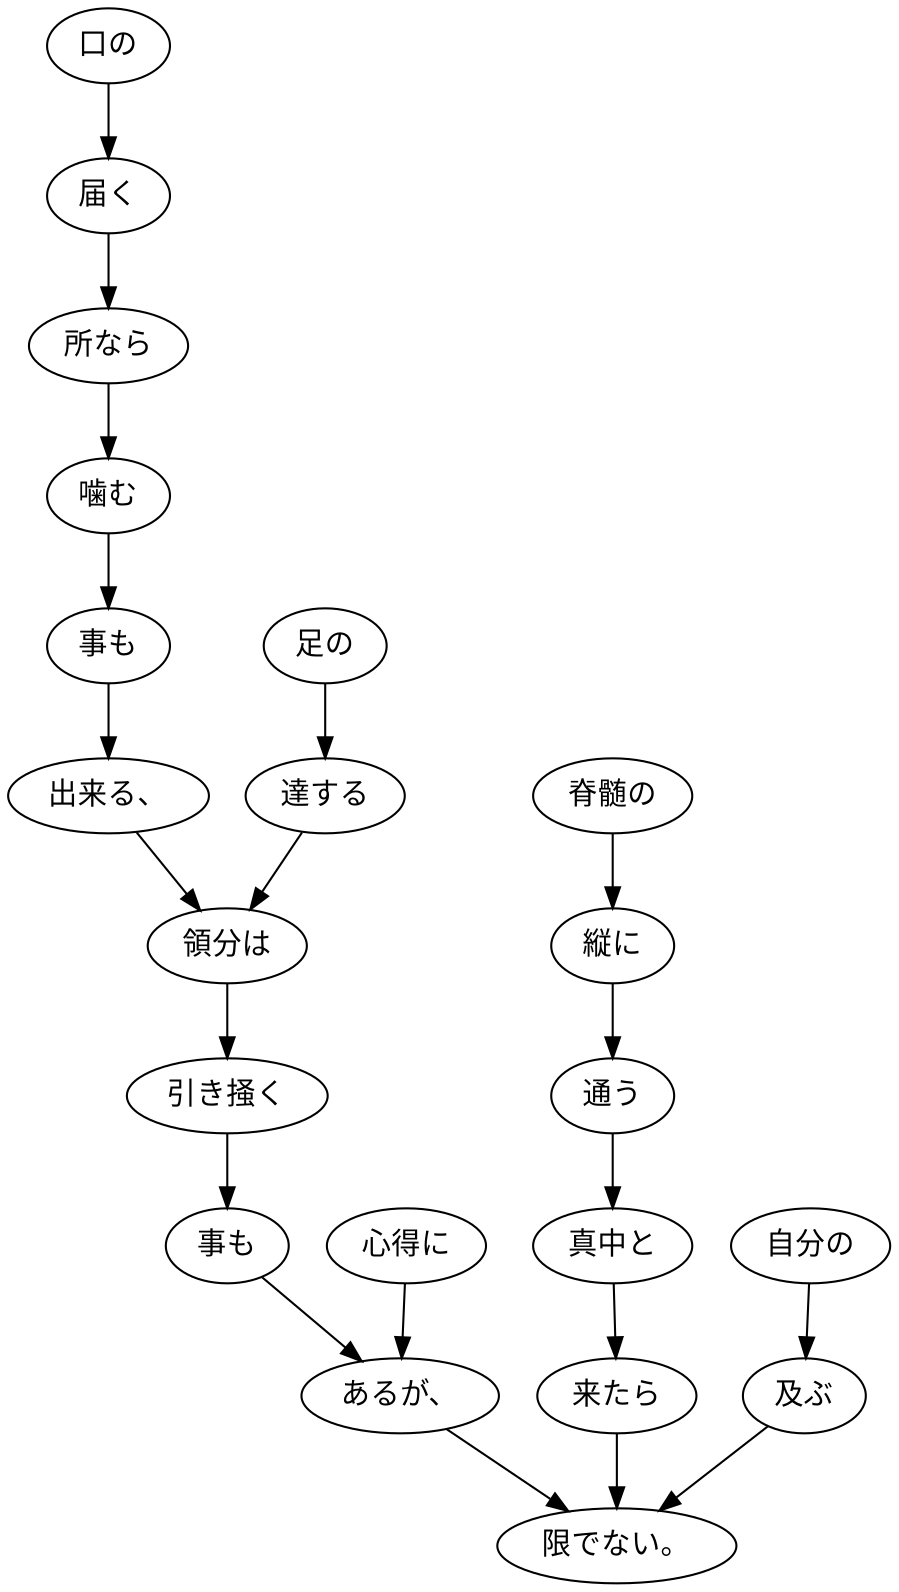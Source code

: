 digraph graph4182 {
	node0 [label="口の"];
	node1 [label="届く"];
	node2 [label="所なら"];
	node3 [label="噛む"];
	node4 [label="事も"];
	node5 [label="出来る、"];
	node6 [label="足の"];
	node7 [label="達する"];
	node8 [label="領分は"];
	node9 [label="引き掻く"];
	node10 [label="事も"];
	node11 [label="心得に"];
	node12 [label="あるが、"];
	node13 [label="脊髄の"];
	node14 [label="縦に"];
	node15 [label="通う"];
	node16 [label="真中と"];
	node17 [label="来たら"];
	node18 [label="自分の"];
	node19 [label="及ぶ"];
	node20 [label="限でない。"];
	node0 -> node1;
	node1 -> node2;
	node2 -> node3;
	node3 -> node4;
	node4 -> node5;
	node5 -> node8;
	node6 -> node7;
	node7 -> node8;
	node8 -> node9;
	node9 -> node10;
	node10 -> node12;
	node11 -> node12;
	node12 -> node20;
	node13 -> node14;
	node14 -> node15;
	node15 -> node16;
	node16 -> node17;
	node17 -> node20;
	node18 -> node19;
	node19 -> node20;
}
